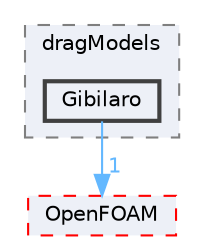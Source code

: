 digraph "src/phaseSystemModels/twoPhaseEuler/twoPhaseSystem/interfacialModels/dragModels/Gibilaro"
{
 // LATEX_PDF_SIZE
  bgcolor="transparent";
  edge [fontname=Helvetica,fontsize=10,labelfontname=Helvetica,labelfontsize=10];
  node [fontname=Helvetica,fontsize=10,shape=box,height=0.2,width=0.4];
  compound=true
  subgraph clusterdir_b837bcfd13fa7ab2eb36015b2b5fd0b5 {
    graph [ bgcolor="#edf0f7", pencolor="grey50", label="dragModels", fontname=Helvetica,fontsize=10 style="filled,dashed", URL="dir_b837bcfd13fa7ab2eb36015b2b5fd0b5.html",tooltip=""]
  dir_45eef4a4445a55d97843b3a0f2bd8fb0 [label="Gibilaro", fillcolor="#edf0f7", color="grey25", style="filled,bold", URL="dir_45eef4a4445a55d97843b3a0f2bd8fb0.html",tooltip=""];
  }
  dir_c5473ff19b20e6ec4dfe5c310b3778a8 [label="OpenFOAM", fillcolor="#edf0f7", color="red", style="filled,dashed", URL="dir_c5473ff19b20e6ec4dfe5c310b3778a8.html",tooltip=""];
  dir_45eef4a4445a55d97843b3a0f2bd8fb0->dir_c5473ff19b20e6ec4dfe5c310b3778a8 [headlabel="1", labeldistance=1.5 headhref="dir_001634_002695.html" href="dir_001634_002695.html" color="steelblue1" fontcolor="steelblue1"];
}
